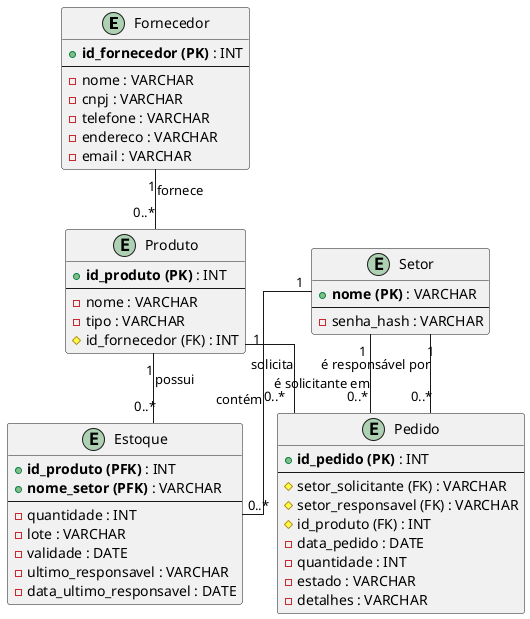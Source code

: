 @startuml ModeloER

' Configurações visuais
skinparam linetype ortho
skinparam rectangle {
    shadowing false
}

' Entidade Fornecedor
entity "Fornecedor" as Fornecedor {
  + **id_fornecedor (PK)** : INT
  --
  - nome : VARCHAR
  - cnpj : VARCHAR
  - telefone : VARCHAR
  - endereco : VARCHAR
  - email : VARCHAR
}

' Entidade Produto (Catálogo)
entity "Produto" as Produto {
  + **id_produto (PK)** : INT
  --
  - nome : VARCHAR
  - tipo : VARCHAR
  # id_fornecedor (FK) : INT
}

' Entidade Setor
entity "Setor" as Setor {
  + **nome (PK)** : VARCHAR
  --
  - senha_hash : VARCHAR
}

' Entidade Estoque (Tabela Associativa entre Produto e Setor)
entity "Estoque" as Estoque {
  + **id_produto (PFK)** : INT
  + **nome_setor (PFK)** : VARCHAR
  --
  - quantidade : INT
  - lote : VARCHAR
  - validade : DATE
  - ultimo_responsavel : VARCHAR
  - data_ultimo_responsavel : DATE
}

' Entidade Pedido
entity "Pedido" as Pedido {
  + **id_pedido (PK)** : INT
  --
  # setor_solicitante (FK) : VARCHAR
  # setor_responsavel (FK) : VARCHAR
  # id_produto (FK) : INT
  - data_pedido : DATE
  - quantidade : INT
  - estado : VARCHAR
  - detalhes : VARCHAR
}

' Relacionamentos
Fornecedor "1" -- "0..*" Produto : "fornece"
Produto "1" -- "0..*" Estoque : "possui"
Setor "1" -- "0..*" Estoque : "contém"
Produto "1" -- "0..*" Pedido : "solicita"
Setor "1" -- "0..*" Pedido : "é solicitante em"
Setor "1" -- "0..*" Pedido : "é responsável por"

@enduml
